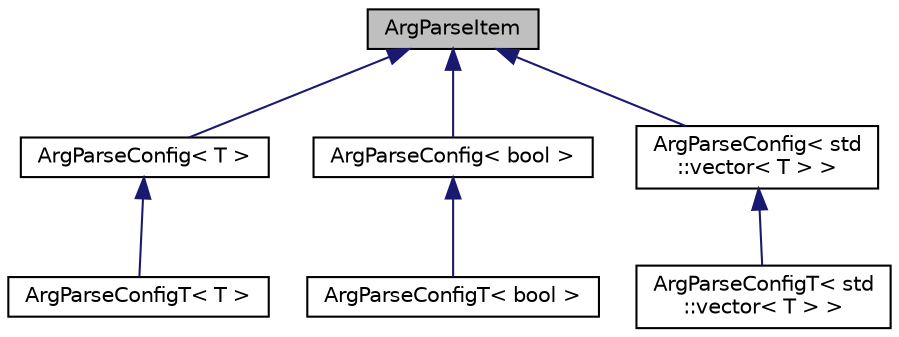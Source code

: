 digraph "ArgParseItem"
{
  edge [fontname="Helvetica",fontsize="10",labelfontname="Helvetica",labelfontsize="10"];
  node [fontname="Helvetica",fontsize="10",shape=record];
  Node1 [label="ArgParseItem",height=0.2,width=0.4,color="black", fillcolor="grey75", style="filled" fontcolor="black"];
  Node1 -> Node2 [dir="back",color="midnightblue",fontsize="10",style="solid",fontname="Helvetica"];
  Node2 [label="ArgParseConfig\< T \>",height=0.2,width=0.4,color="black", fillcolor="white", style="filled",URL="$classArgParseConfig.html"];
  Node2 -> Node3 [dir="back",color="midnightblue",fontsize="10",style="solid",fontname="Helvetica"];
  Node3 [label="ArgParseConfigT\< T \>",height=0.2,width=0.4,color="black", fillcolor="white", style="filled",URL="$classArgParseConfigT.html"];
  Node1 -> Node4 [dir="back",color="midnightblue",fontsize="10",style="solid",fontname="Helvetica"];
  Node4 [label="ArgParseConfig\< bool \>",height=0.2,width=0.4,color="black", fillcolor="white", style="filled",URL="$classArgParseConfig.html"];
  Node4 -> Node5 [dir="back",color="midnightblue",fontsize="10",style="solid",fontname="Helvetica"];
  Node5 [label="ArgParseConfigT\< bool \>",height=0.2,width=0.4,color="black", fillcolor="white", style="filled",URL="$classArgParseConfigT_3_01bool_01_4.html"];
  Node1 -> Node6 [dir="back",color="midnightblue",fontsize="10",style="solid",fontname="Helvetica"];
  Node6 [label="ArgParseConfig\< std\l::vector\< T \> \>",height=0.2,width=0.4,color="black", fillcolor="white", style="filled",URL="$classArgParseConfig.html"];
  Node6 -> Node7 [dir="back",color="midnightblue",fontsize="10",style="solid",fontname="Helvetica"];
  Node7 [label="ArgParseConfigT\< std\l::vector\< T \> \>",height=0.2,width=0.4,color="black", fillcolor="white", style="filled",URL="$classArgParseConfigT_3_01std_1_1vector_3_01T_01_4_01_4.html"];
}
